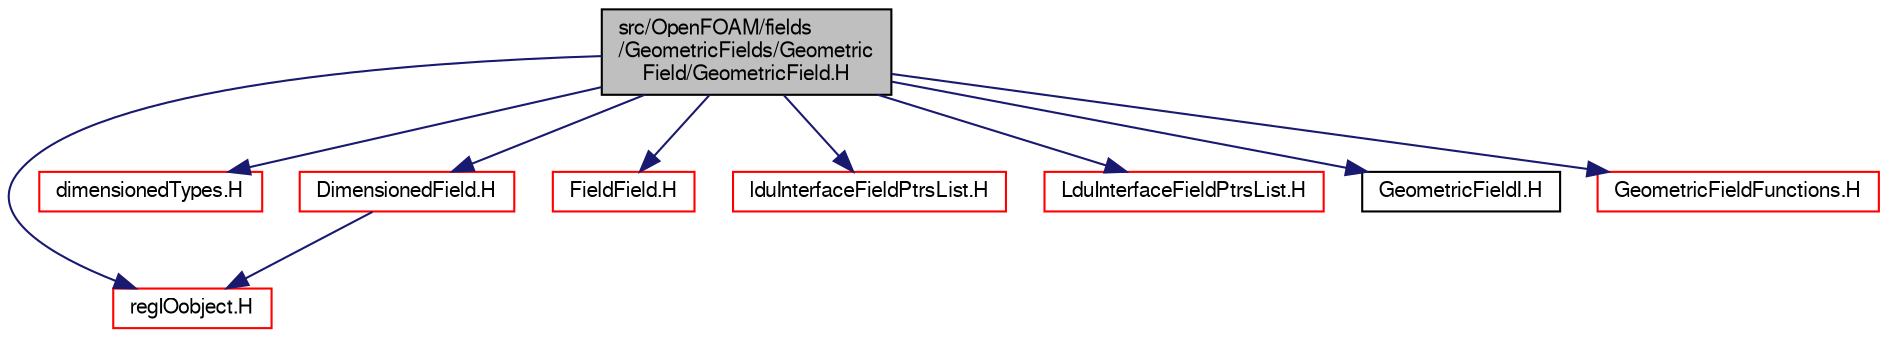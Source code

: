 digraph "src/OpenFOAM/fields/GeometricFields/GeometricField/GeometricField.H"
{
  bgcolor="transparent";
  edge [fontname="FreeSans",fontsize="10",labelfontname="FreeSans",labelfontsize="10"];
  node [fontname="FreeSans",fontsize="10",shape=record];
  Node0 [label="src/OpenFOAM/fields\l/GeometricFields/Geometric\lField/GeometricField.H",height=0.2,width=0.4,color="black", fillcolor="grey75", style="filled", fontcolor="black"];
  Node0 -> Node1 [color="midnightblue",fontsize="10",style="solid",fontname="FreeSans"];
  Node1 [label="regIOobject.H",height=0.2,width=0.4,color="red",URL="$a09251.html"];
  Node0 -> Node68 [color="midnightblue",fontsize="10",style="solid",fontname="FreeSans"];
  Node68 [label="dimensionedTypes.H",height=0.2,width=0.4,color="red",URL="$a09377.html"];
  Node0 -> Node126 [color="midnightblue",fontsize="10",style="solid",fontname="FreeSans"];
  Node126 [label="DimensionedField.H",height=0.2,width=0.4,color="red",URL="$a09410.html"];
  Node126 -> Node1 [color="midnightblue",fontsize="10",style="solid",fontname="FreeSans"];
  Node0 -> Node131 [color="midnightblue",fontsize="10",style="solid",fontname="FreeSans"];
  Node131 [label="FieldField.H",height=0.2,width=0.4,color="red",URL="$a09473.html"];
  Node0 -> Node135 [color="midnightblue",fontsize="10",style="solid",fontname="FreeSans"];
  Node135 [label="lduInterfaceFieldPtrsList.H",height=0.2,width=0.4,color="red",URL="$a10679.html"];
  Node0 -> Node146 [color="midnightblue",fontsize="10",style="solid",fontname="FreeSans"];
  Node146 [label="LduInterfaceFieldPtrsList.H",height=0.2,width=0.4,color="red",URL="$a10526.html",tooltip="List of coupled interface fields to be used in coupling. "];
  Node0 -> Node148 [color="midnightblue",fontsize="10",style="solid",fontname="FreeSans"];
  Node148 [label="GeometricFieldI.H",height=0.2,width=0.4,color="black",URL="$a09824.html"];
  Node0 -> Node149 [color="midnightblue",fontsize="10",style="solid",fontname="FreeSans"];
  Node149 [label="GeometricFieldFunctions.H",height=0.2,width=0.4,color="red",URL="$a09815.html"];
}
